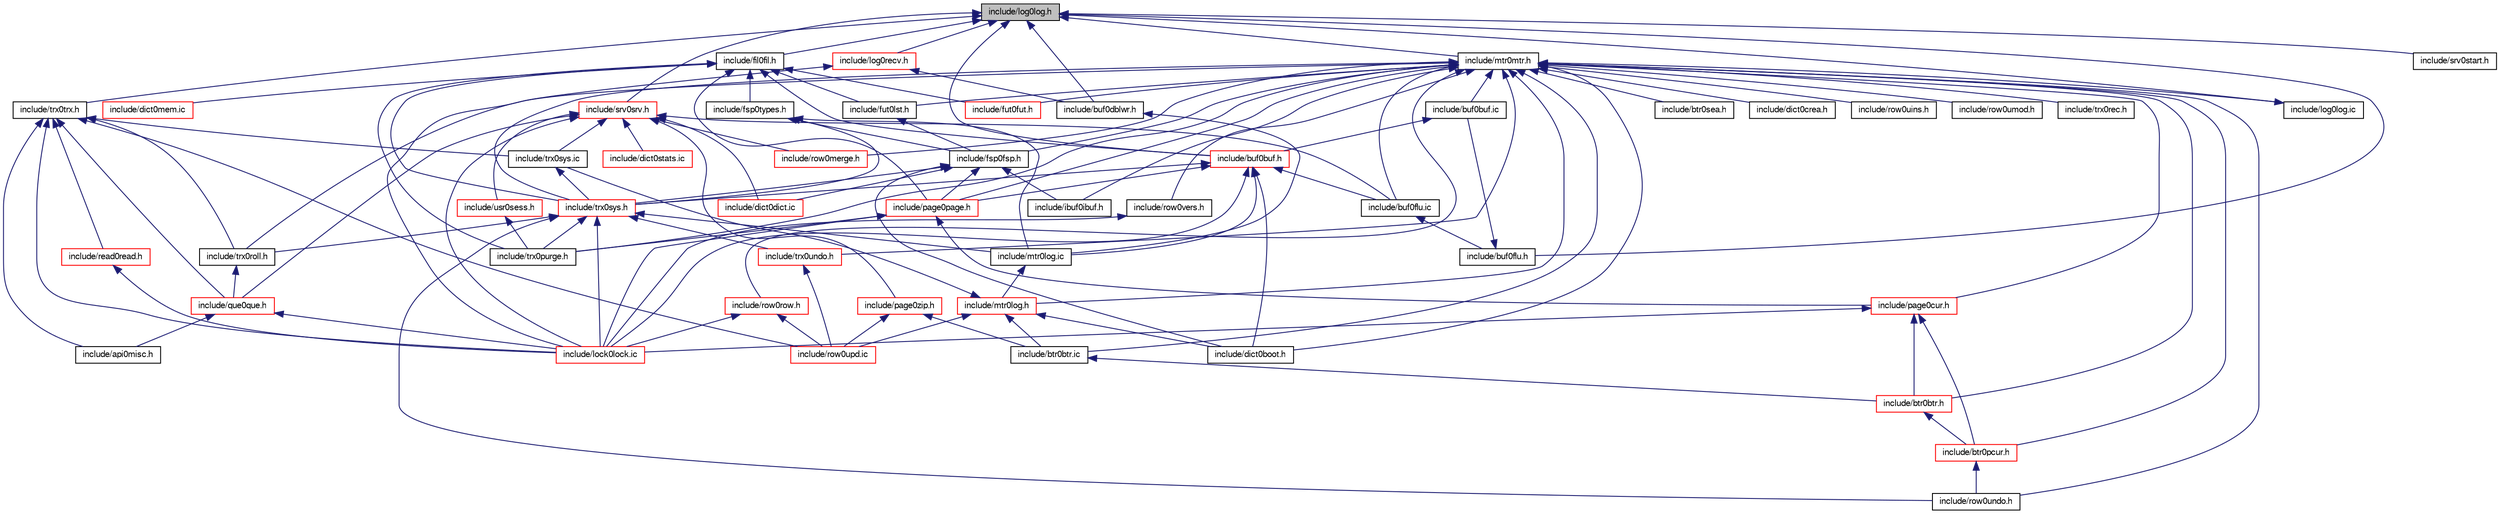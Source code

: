 digraph "include/log0log.h"
{
  bgcolor="transparent";
  edge [fontname="FreeSans",fontsize="10",labelfontname="FreeSans",labelfontsize="10"];
  node [fontname="FreeSans",fontsize="10",shape=record];
  Node1 [label="include/log0log.h",height=0.2,width=0.4,color="black", fillcolor="grey75", style="filled" fontcolor="black"];
  Node1 -> Node2 [dir="back",color="midnightblue",fontsize="10",style="solid",fontname="FreeSans"];
  Node2 [label="include/trx0trx.h",height=0.2,width=0.4,color="black",URL="$trx0trx_8h.html"];
  Node2 -> Node3 [dir="back",color="midnightblue",fontsize="10",style="solid",fontname="FreeSans"];
  Node3 [label="include/que0que.h",height=0.2,width=0.4,color="red",URL="$que0que_8h.html"];
  Node3 -> Node4 [dir="back",color="midnightblue",fontsize="10",style="solid",fontname="FreeSans"];
  Node4 [label="include/api0misc.h",height=0.2,width=0.4,color="black",URL="$api0misc_8h.html"];
  Node3 -> Node5 [dir="back",color="midnightblue",fontsize="10",style="solid",fontname="FreeSans"];
  Node5 [label="include/lock0lock.ic",height=0.2,width=0.4,color="red",URL="$lock0lock_8ic.html"];
  Node2 -> Node6 [dir="back",color="midnightblue",fontsize="10",style="solid",fontname="FreeSans"];
  Node6 [label="include/trx0roll.h",height=0.2,width=0.4,color="black",URL="$trx0roll_8h.html"];
  Node6 -> Node3 [dir="back",color="midnightblue",fontsize="10",style="solid",fontname="FreeSans"];
  Node2 -> Node7 [dir="back",color="midnightblue",fontsize="10",style="solid",fontname="FreeSans"];
  Node7 [label="include/trx0sys.ic",height=0.2,width=0.4,color="black",URL="$trx0sys_8ic.html"];
  Node7 -> Node8 [dir="back",color="midnightblue",fontsize="10",style="solid",fontname="FreeSans"];
  Node8 [label="include/trx0sys.h",height=0.2,width=0.4,color="red",URL="$trx0sys_8h.html"];
  Node8 -> Node6 [dir="back",color="midnightblue",fontsize="10",style="solid",fontname="FreeSans"];
  Node8 -> Node9 [dir="back",color="midnightblue",fontsize="10",style="solid",fontname="FreeSans"];
  Node9 [label="include/mtr0log.ic",height=0.2,width=0.4,color="black",URL="$mtr0log_8ic.html"];
  Node9 -> Node10 [dir="back",color="midnightblue",fontsize="10",style="solid",fontname="FreeSans"];
  Node10 [label="include/mtr0log.h",height=0.2,width=0.4,color="red",URL="$mtr0log_8h.html"];
  Node10 -> Node7 [dir="back",color="midnightblue",fontsize="10",style="solid",fontname="FreeSans"];
  Node10 -> Node11 [dir="back",color="midnightblue",fontsize="10",style="solid",fontname="FreeSans"];
  Node11 [label="include/btr0btr.ic",height=0.2,width=0.4,color="black",URL="$btr0btr_8ic.html"];
  Node11 -> Node12 [dir="back",color="midnightblue",fontsize="10",style="solid",fontname="FreeSans"];
  Node12 [label="include/btr0btr.h",height=0.2,width=0.4,color="red",URL="$btr0btr_8h.html"];
  Node12 -> Node13 [dir="back",color="midnightblue",fontsize="10",style="solid",fontname="FreeSans"];
  Node13 [label="include/btr0pcur.h",height=0.2,width=0.4,color="red",URL="$btr0pcur_8h.html"];
  Node13 -> Node14 [dir="back",color="midnightblue",fontsize="10",style="solid",fontname="FreeSans"];
  Node14 [label="include/row0undo.h",height=0.2,width=0.4,color="black",URL="$row0undo_8h.html"];
  Node10 -> Node15 [dir="back",color="midnightblue",fontsize="10",style="solid",fontname="FreeSans"];
  Node15 [label="include/dict0boot.h",height=0.2,width=0.4,color="black",URL="$dict0boot_8h.html"];
  Node10 -> Node16 [dir="back",color="midnightblue",fontsize="10",style="solid",fontname="FreeSans"];
  Node16 [label="include/row0upd.ic",height=0.2,width=0.4,color="red",URL="$row0upd_8ic.html"];
  Node8 -> Node17 [dir="back",color="midnightblue",fontsize="10",style="solid",fontname="FreeSans"];
  Node17 [label="include/trx0undo.h",height=0.2,width=0.4,color="red",URL="$trx0undo_8h.html"];
  Node17 -> Node16 [dir="back",color="midnightblue",fontsize="10",style="solid",fontname="FreeSans"];
  Node8 -> Node5 [dir="back",color="midnightblue",fontsize="10",style="solid",fontname="FreeSans"];
  Node8 -> Node14 [dir="back",color="midnightblue",fontsize="10",style="solid",fontname="FreeSans"];
  Node8 -> Node18 [dir="back",color="midnightblue",fontsize="10",style="solid",fontname="FreeSans"];
  Node18 [label="include/trx0purge.h",height=0.2,width=0.4,color="black",URL="$trx0purge_8h.html"];
  Node2 -> Node4 [dir="back",color="midnightblue",fontsize="10",style="solid",fontname="FreeSans"];
  Node2 -> Node5 [dir="back",color="midnightblue",fontsize="10",style="solid",fontname="FreeSans"];
  Node2 -> Node19 [dir="back",color="midnightblue",fontsize="10",style="solid",fontname="FreeSans"];
  Node19 [label="include/read0read.h",height=0.2,width=0.4,color="red",URL="$read0read_8h.html"];
  Node19 -> Node5 [dir="back",color="midnightblue",fontsize="10",style="solid",fontname="FreeSans"];
  Node2 -> Node16 [dir="back",color="midnightblue",fontsize="10",style="solid",fontname="FreeSans"];
  Node1 -> Node20 [dir="back",color="midnightblue",fontsize="10",style="solid",fontname="FreeSans"];
  Node20 [label="include/mtr0mtr.h",height=0.2,width=0.4,color="black",URL="$mtr0mtr_8h.html"];
  Node20 -> Node21 [dir="back",color="midnightblue",fontsize="10",style="solid",fontname="FreeSans"];
  Node21 [label="include/log0log.ic",height=0.2,width=0.4,color="black",URL="$log0log_8ic.html"];
  Node21 -> Node1 [dir="back",color="midnightblue",fontsize="10",style="solid",fontname="FreeSans"];
  Node20 -> Node6 [dir="back",color="midnightblue",fontsize="10",style="solid",fontname="FreeSans"];
  Node20 -> Node22 [dir="back",color="midnightblue",fontsize="10",style="solid",fontname="FreeSans"];
  Node22 [label="include/buf0buf.ic",height=0.2,width=0.4,color="black",URL="$buf0buf_8ic.html"];
  Node22 -> Node23 [dir="back",color="midnightblue",fontsize="10",style="solid",fontname="FreeSans"];
  Node23 [label="include/buf0buf.h",height=0.2,width=0.4,color="red",URL="$buf0buf_8h.html"];
  Node23 -> Node8 [dir="back",color="midnightblue",fontsize="10",style="solid",fontname="FreeSans"];
  Node23 -> Node24 [dir="back",color="midnightblue",fontsize="10",style="solid",fontname="FreeSans"];
  Node24 [label="include/buf0flu.ic",height=0.2,width=0.4,color="black",URL="$buf0flu_8ic.html"];
  Node24 -> Node25 [dir="back",color="midnightblue",fontsize="10",style="solid",fontname="FreeSans"];
  Node25 [label="include/buf0flu.h",height=0.2,width=0.4,color="black",URL="$buf0flu_8h.html"];
  Node25 -> Node22 [dir="back",color="midnightblue",fontsize="10",style="solid",fontname="FreeSans"];
  Node23 -> Node9 [dir="back",color="midnightblue",fontsize="10",style="solid",fontname="FreeSans"];
  Node23 -> Node26 [dir="back",color="midnightblue",fontsize="10",style="solid",fontname="FreeSans"];
  Node26 [label="include/page0page.h",height=0.2,width=0.4,color="red",URL="$page0page_8h.html"];
  Node26 -> Node27 [dir="back",color="midnightblue",fontsize="10",style="solid",fontname="FreeSans"];
  Node27 [label="include/page0cur.h",height=0.2,width=0.4,color="red",URL="$page0cur_8h.html"];
  Node27 -> Node12 [dir="back",color="midnightblue",fontsize="10",style="solid",fontname="FreeSans"];
  Node27 -> Node13 [dir="back",color="midnightblue",fontsize="10",style="solid",fontname="FreeSans"];
  Node27 -> Node5 [dir="back",color="midnightblue",fontsize="10",style="solid",fontname="FreeSans"];
  Node26 -> Node5 [dir="back",color="midnightblue",fontsize="10",style="solid",fontname="FreeSans"];
  Node26 -> Node18 [dir="back",color="midnightblue",fontsize="10",style="solid",fontname="FreeSans"];
  Node23 -> Node15 [dir="back",color="midnightblue",fontsize="10",style="solid",fontname="FreeSans"];
  Node23 -> Node5 [dir="back",color="midnightblue",fontsize="10",style="solid",fontname="FreeSans"];
  Node20 -> Node24 [dir="back",color="midnightblue",fontsize="10",style="solid",fontname="FreeSans"];
  Node20 -> Node8 [dir="back",color="midnightblue",fontsize="10",style="solid",fontname="FreeSans"];
  Node20 -> Node28 [dir="back",color="midnightblue",fontsize="10",style="solid",fontname="FreeSans"];
  Node28 [label="include/fsp0fsp.h",height=0.2,width=0.4,color="black",URL="$fsp0fsp_8h.html"];
  Node28 -> Node8 [dir="back",color="midnightblue",fontsize="10",style="solid",fontname="FreeSans"];
  Node28 -> Node29 [dir="back",color="midnightblue",fontsize="10",style="solid",fontname="FreeSans"];
  Node29 [label="include/dict0dict.ic",height=0.2,width=0.4,color="red",URL="$dict0dict_8ic.html"];
  Node28 -> Node26 [dir="back",color="midnightblue",fontsize="10",style="solid",fontname="FreeSans"];
  Node28 -> Node15 [dir="back",color="midnightblue",fontsize="10",style="solid",fontname="FreeSans"];
  Node28 -> Node30 [dir="back",color="midnightblue",fontsize="10",style="solid",fontname="FreeSans"];
  Node30 [label="include/ibuf0ibuf.h",height=0.2,width=0.4,color="black",URL="$ibuf0ibuf_8h.html"];
  Node20 -> Node31 [dir="back",color="midnightblue",fontsize="10",style="solid",fontname="FreeSans"];
  Node31 [label="include/fut0lst.h",height=0.2,width=0.4,color="black",URL="$fut0lst_8h.html"];
  Node31 -> Node28 [dir="back",color="midnightblue",fontsize="10",style="solid",fontname="FreeSans"];
  Node20 -> Node32 [dir="back",color="midnightblue",fontsize="10",style="solid",fontname="FreeSans"];
  Node32 [label="include/fut0fut.h",height=0.2,width=0.4,color="red",URL="$fut0fut_8h.html"];
  Node20 -> Node10 [dir="back",color="midnightblue",fontsize="10",style="solid",fontname="FreeSans"];
  Node20 -> Node26 [dir="back",color="midnightblue",fontsize="10",style="solid",fontname="FreeSans"];
  Node20 -> Node27 [dir="back",color="midnightblue",fontsize="10",style="solid",fontname="FreeSans"];
  Node20 -> Node12 [dir="back",color="midnightblue",fontsize="10",style="solid",fontname="FreeSans"];
  Node20 -> Node11 [dir="back",color="midnightblue",fontsize="10",style="solid",fontname="FreeSans"];
  Node20 -> Node13 [dir="back",color="midnightblue",fontsize="10",style="solid",fontname="FreeSans"];
  Node20 -> Node33 [dir="back",color="midnightblue",fontsize="10",style="solid",fontname="FreeSans"];
  Node33 [label="include/btr0sea.h",height=0.2,width=0.4,color="black",URL="$btr0sea_8h.html"];
  Node20 -> Node15 [dir="back",color="midnightblue",fontsize="10",style="solid",fontname="FreeSans"];
  Node20 -> Node34 [dir="back",color="midnightblue",fontsize="10",style="solid",fontname="FreeSans"];
  Node34 [label="include/dict0crea.h",height=0.2,width=0.4,color="black",URL="$dict0crea_8h.html"];
  Node20 -> Node30 [dir="back",color="midnightblue",fontsize="10",style="solid",fontname="FreeSans"];
  Node20 -> Node35 [dir="back",color="midnightblue",fontsize="10",style="solid",fontname="FreeSans"];
  Node35 [label="include/row0row.h",height=0.2,width=0.4,color="red",URL="$row0row_8h.html"];
  Node35 -> Node5 [dir="back",color="midnightblue",fontsize="10",style="solid",fontname="FreeSans"];
  Node35 -> Node16 [dir="back",color="midnightblue",fontsize="10",style="solid",fontname="FreeSans"];
  Node20 -> Node17 [dir="back",color="midnightblue",fontsize="10",style="solid",fontname="FreeSans"];
  Node20 -> Node36 [dir="back",color="midnightblue",fontsize="10",style="solid",fontname="FreeSans"];
  Node36 [label="include/row0vers.h",height=0.2,width=0.4,color="black",URL="$row0vers_8h.html"];
  Node36 -> Node5 [dir="back",color="midnightblue",fontsize="10",style="solid",fontname="FreeSans"];
  Node20 -> Node37 [dir="back",color="midnightblue",fontsize="10",style="solid",fontname="FreeSans"];
  Node37 [label="include/row0merge.h",height=0.2,width=0.4,color="red",URL="$row0merge_8h.html"];
  Node20 -> Node38 [dir="back",color="midnightblue",fontsize="10",style="solid",fontname="FreeSans"];
  Node38 [label="include/row0uins.h",height=0.2,width=0.4,color="black",URL="$row0uins_8h.html"];
  Node20 -> Node39 [dir="back",color="midnightblue",fontsize="10",style="solid",fontname="FreeSans"];
  Node39 [label="include/row0umod.h",height=0.2,width=0.4,color="black",URL="$row0umod_8h.html"];
  Node20 -> Node14 [dir="back",color="midnightblue",fontsize="10",style="solid",fontname="FreeSans"];
  Node20 -> Node18 [dir="back",color="midnightblue",fontsize="10",style="solid",fontname="FreeSans"];
  Node20 -> Node40 [dir="back",color="midnightblue",fontsize="10",style="solid",fontname="FreeSans"];
  Node40 [label="include/trx0rec.h",height=0.2,width=0.4,color="black",URL="$trx0rec_8h.html"];
  Node1 -> Node41 [dir="back",color="midnightblue",fontsize="10",style="solid",fontname="FreeSans"];
  Node41 [label="include/fil0fil.h",height=0.2,width=0.4,color="black",URL="$fil0fil_8h.html"];
  Node41 -> Node42 [dir="back",color="midnightblue",fontsize="10",style="solid",fontname="FreeSans"];
  Node42 [label="include/fsp0types.h",height=0.2,width=0.4,color="black",URL="$fsp0types_8h_source.html"];
  Node42 -> Node8 [dir="back",color="midnightblue",fontsize="10",style="solid",fontname="FreeSans"];
  Node42 -> Node9 [dir="back",color="midnightblue",fontsize="10",style="solid",fontname="FreeSans"];
  Node42 -> Node28 [dir="back",color="midnightblue",fontsize="10",style="solid",fontname="FreeSans"];
  Node41 -> Node8 [dir="back",color="midnightblue",fontsize="10",style="solid",fontname="FreeSans"];
  Node41 -> Node23 [dir="back",color="midnightblue",fontsize="10",style="solid",fontname="FreeSans"];
  Node41 -> Node31 [dir="back",color="midnightblue",fontsize="10",style="solid",fontname="FreeSans"];
  Node41 -> Node32 [dir="back",color="midnightblue",fontsize="10",style="solid",fontname="FreeSans"];
  Node41 -> Node43 [dir="back",color="midnightblue",fontsize="10",style="solid",fontname="FreeSans"];
  Node43 [label="include/dict0mem.ic",height=0.2,width=0.4,color="red",URL="$dict0mem_8ic.html"];
  Node41 -> Node26 [dir="back",color="midnightblue",fontsize="10",style="solid",fontname="FreeSans"];
  Node41 -> Node18 [dir="back",color="midnightblue",fontsize="10",style="solid",fontname="FreeSans"];
  Node1 -> Node23 [dir="back",color="midnightblue",fontsize="10",style="solid",fontname="FreeSans"];
  Node1 -> Node25 [dir="back",color="midnightblue",fontsize="10",style="solid",fontname="FreeSans"];
  Node1 -> Node44 [dir="back",color="midnightblue",fontsize="10",style="solid",fontname="FreeSans"];
  Node44 [label="include/srv0srv.h",height=0.2,width=0.4,color="red",URL="$srv0srv_8h.html"];
  Node44 -> Node24 [dir="back",color="midnightblue",fontsize="10",style="solid",fontname="FreeSans"];
  Node44 -> Node7 [dir="back",color="midnightblue",fontsize="10",style="solid",fontname="FreeSans"];
  Node44 -> Node3 [dir="back",color="midnightblue",fontsize="10",style="solid",fontname="FreeSans"];
  Node44 -> Node45 [dir="back",color="midnightblue",fontsize="10",style="solid",fontname="FreeSans"];
  Node45 [label="include/usr0sess.h",height=0.2,width=0.4,color="red",URL="$usr0sess_8h.html"];
  Node45 -> Node18 [dir="back",color="midnightblue",fontsize="10",style="solid",fontname="FreeSans"];
  Node44 -> Node29 [dir="back",color="midnightblue",fontsize="10",style="solid",fontname="FreeSans"];
  Node44 -> Node46 [dir="back",color="midnightblue",fontsize="10",style="solid",fontname="FreeSans"];
  Node46 [label="include/page0zip.h",height=0.2,width=0.4,color="red",URL="$page0zip_8h.html"];
  Node46 -> Node11 [dir="back",color="midnightblue",fontsize="10",style="solid",fontname="FreeSans"];
  Node46 -> Node16 [dir="back",color="midnightblue",fontsize="10",style="solid",fontname="FreeSans"];
  Node44 -> Node47 [dir="back",color="midnightblue",fontsize="10",style="solid",fontname="FreeSans"];
  Node47 [label="include/dict0stats.ic",height=0.2,width=0.4,color="red",URL="$dict0stats_8ic.html"];
  Node44 -> Node5 [dir="back",color="midnightblue",fontsize="10",style="solid",fontname="FreeSans"];
  Node44 -> Node37 [dir="back",color="midnightblue",fontsize="10",style="solid",fontname="FreeSans"];
  Node1 -> Node48 [dir="back",color="midnightblue",fontsize="10",style="solid",fontname="FreeSans"];
  Node48 [label="include/buf0dblwr.h",height=0.2,width=0.4,color="black",URL="$buf0dblwr_8h.html"];
  Node48 -> Node9 [dir="back",color="midnightblue",fontsize="10",style="solid",fontname="FreeSans"];
  Node1 -> Node49 [dir="back",color="midnightblue",fontsize="10",style="solid",fontname="FreeSans"];
  Node49 [label="include/log0recv.h",height=0.2,width=0.4,color="red",URL="$log0recv_8h.html"];
  Node49 -> Node48 [dir="back",color="midnightblue",fontsize="10",style="solid",fontname="FreeSans"];
  Node49 -> Node5 [dir="back",color="midnightblue",fontsize="10",style="solid",fontname="FreeSans"];
  Node1 -> Node50 [dir="back",color="midnightblue",fontsize="10",style="solid",fontname="FreeSans"];
  Node50 [label="include/srv0start.h",height=0.2,width=0.4,color="black",URL="$srv0start_8h.html"];
}
